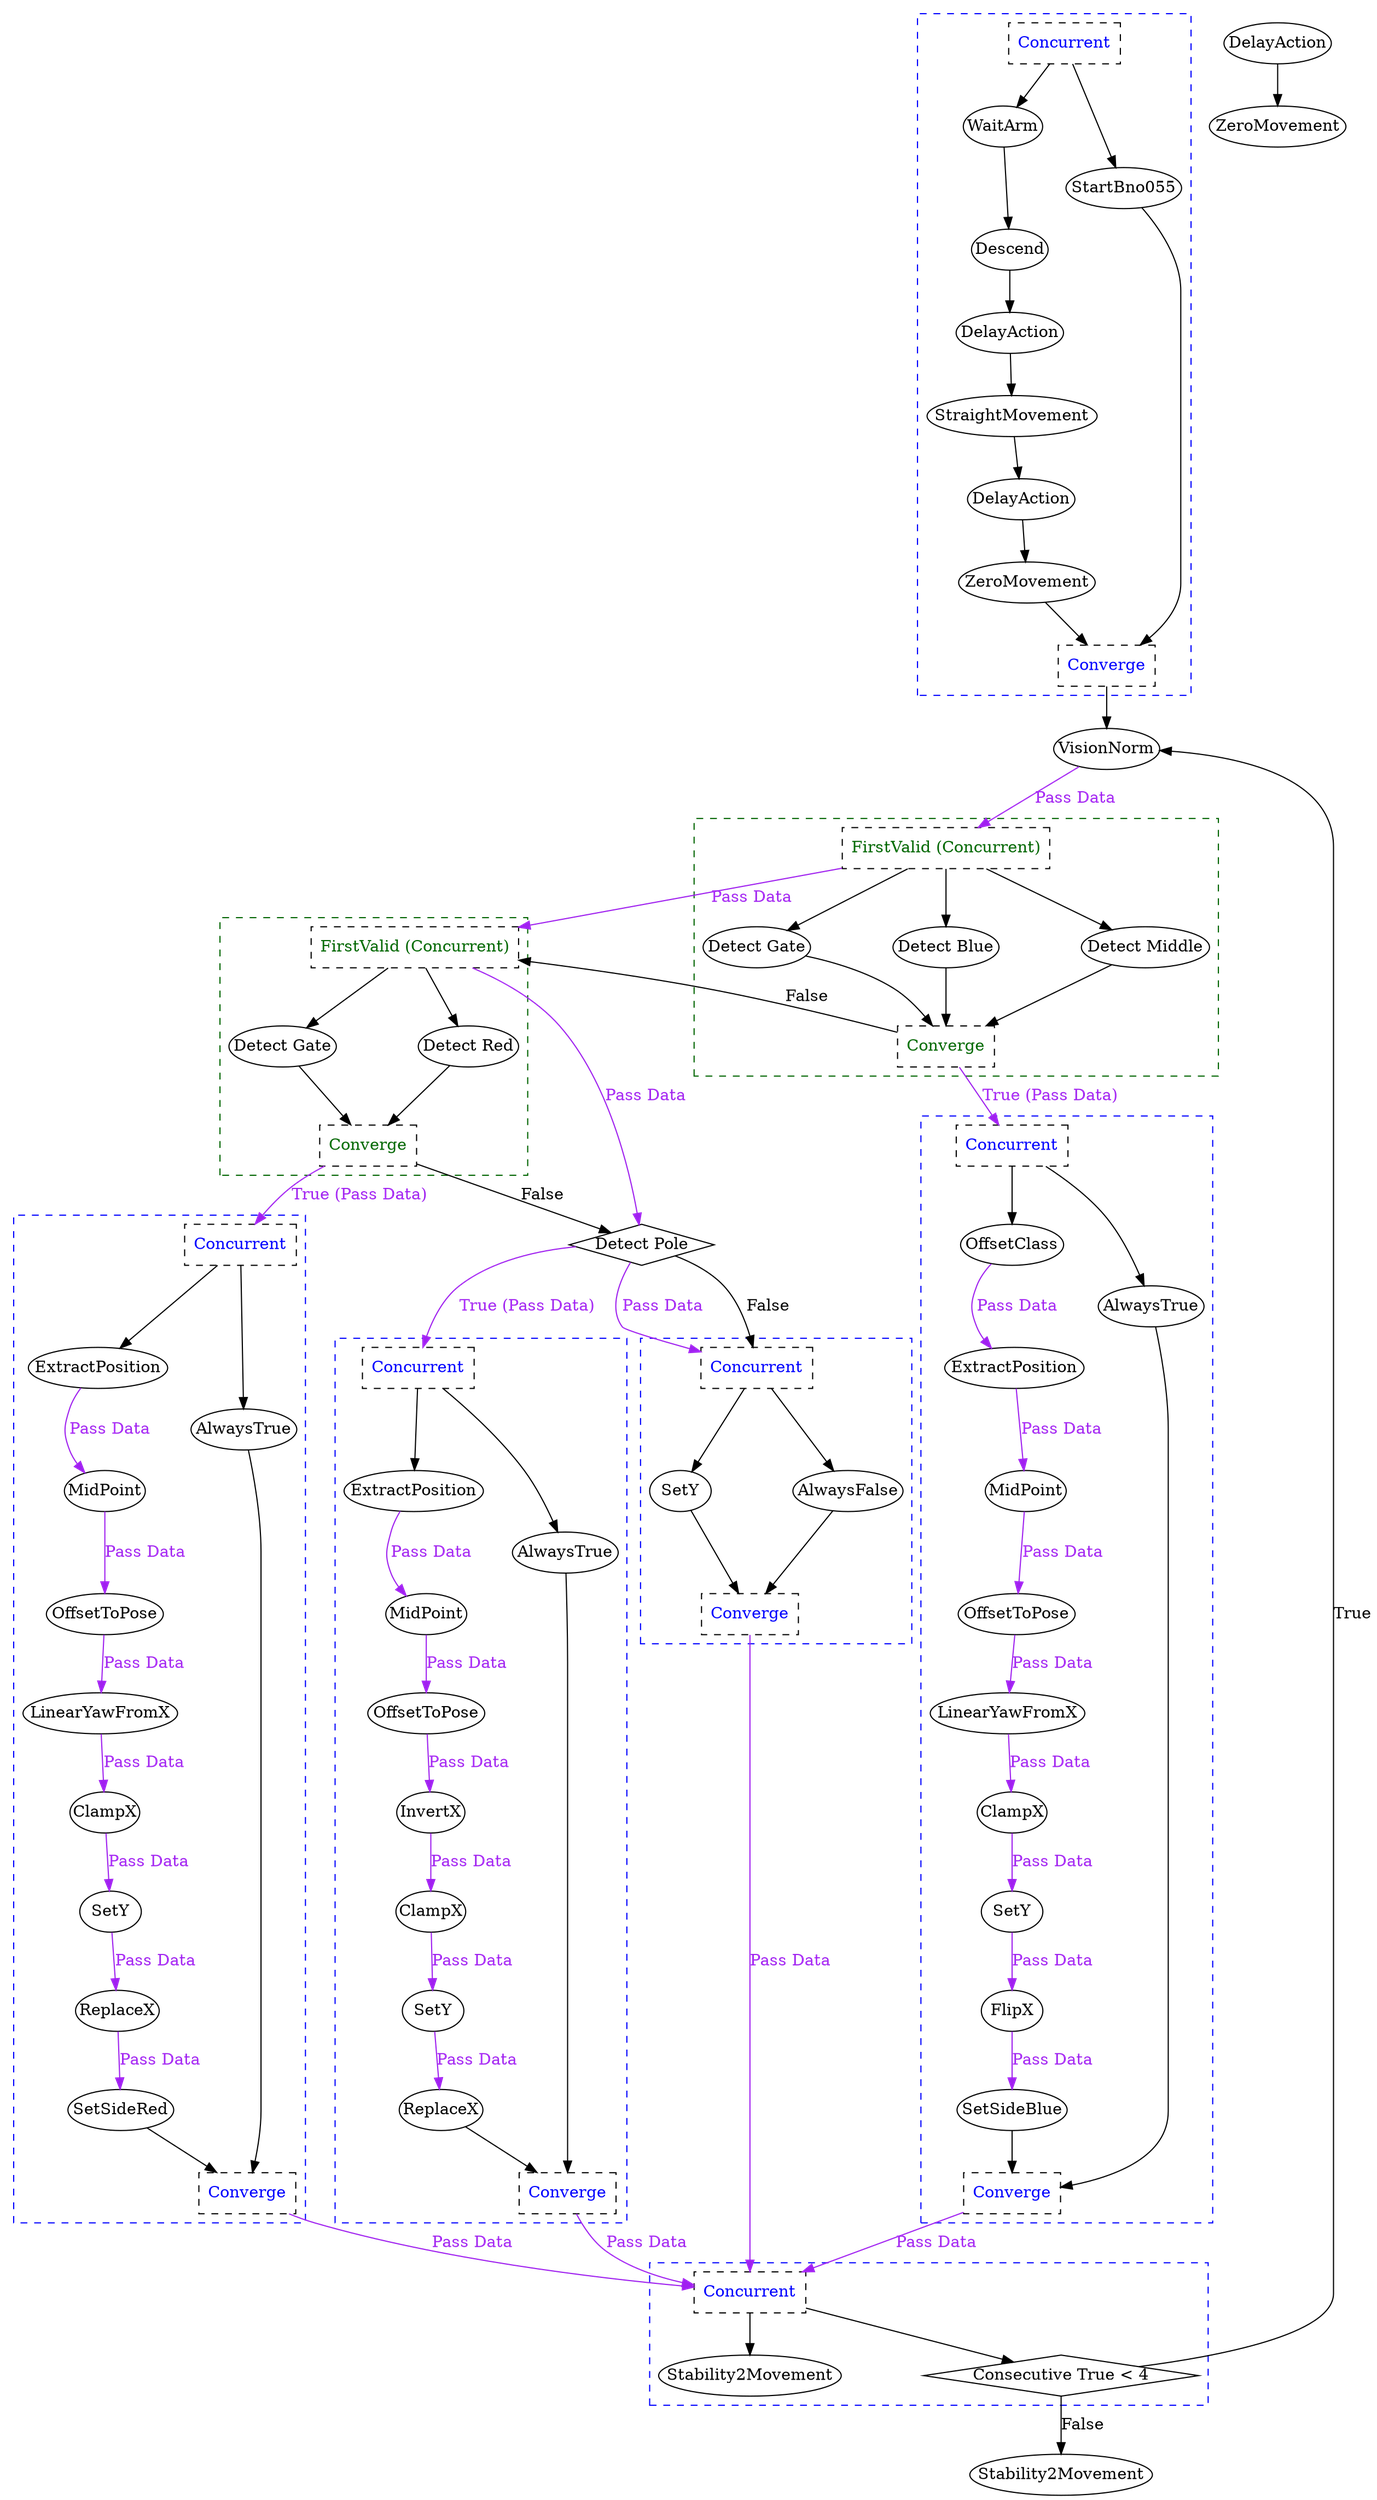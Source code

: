 digraph G {
	splines = true;
	nodesep = 1.0;
	bgcolor = "none"
	"3703b848-16df-4e11-a7eb-38a27cbd202e" [shape = diamond];
	"183a1b49-030a-4ad0-ae51-cb24450243be" [shape = diamond];
	"d501531a-4824-433e-ba47-a3ccfa010ed9" [shape = diamond];
	"c34e7382-09d6-43e8-834c-6f1df20d68ff" [shape = diamond];
	subgraph "cluster_dd64a0f4-1676-4452-a394-aecae158359a" {
		style = dashed;
		color = blue;
		"8a933243-9233-4963-9012-67edc0fde151" -> "df6942be-6aa8-487a-b910-70338dbb54a6" ;
		"c4fd6145-d6c0-4982-8d65-f173ac9684ed" -> "f023ed71-4c3a-4a61-9757-9fe4d734b4e1" ;
		"f023ed71-4c3a-4a61-9757-9fe4d734b4e1" -> "500f19a5-9141-4cc2-9f88-d6779fdf1299" ;
		"df6942be-6aa8-487a-b910-70338dbb54a6" -> "c4fd6145-d6c0-4982-8d65-f173ac9684ed" ;
		"7762ba2d-60e1-46f4-a65c-95caacdc34ef" -> "8a933243-9233-4963-9012-67edc0fde151" ;
		"761c78c2-bbb8-416d-839b-737a9a15b46f" -> "7762ba2d-60e1-46f4-a65c-95caacdc34ef";
		"761c78c2-bbb8-416d-839b-737a9a15b46f" -> "0d5cc70d-2d7d-4fb6-b6b1-56b38db8e816";
		"500f19a5-9141-4cc2-9f88-d6779fdf1299" -> "6cf3312f-35ab-4523-9a35-774e13d5e8bc";
		"0d5cc70d-2d7d-4fb6-b6b1-56b38db8e816" -> "6cf3312f-35ab-4523-9a35-774e13d5e8bc";
		"761c78c2-bbb8-416d-839b-737a9a15b46f" [label = "Concurrent", shape = box, fontcolor = blue, style = dashed];
		"7762ba2d-60e1-46f4-a65c-95caacdc34ef" [label = "WaitArm", margin = 0];
		"8a933243-9233-4963-9012-67edc0fde151" [label = "Descend", margin = 0];
		"df6942be-6aa8-487a-b910-70338dbb54a6" [label = "DelayAction", margin = 0];
		"c4fd6145-d6c0-4982-8d65-f173ac9684ed" [label = "StraightMovement", margin = 0];
		"f023ed71-4c3a-4a61-9757-9fe4d734b4e1" [label = "DelayAction", margin = 0];
		"500f19a5-9141-4cc2-9f88-d6779fdf1299" [label = "ZeroMovement", margin = 0];
		"0d5cc70d-2d7d-4fb6-b6b1-56b38db8e816" [label = "StartBno055", margin = 0];
		"6cf3312f-35ab-4523-9a35-774e13d5e8bc" [label = "Converge", shape = box, fontcolor = blue, style = dashed];
	}
	
	subgraph "cluster_178fda6d-20aa-4569-bacf-828ff766bbf1" {
		style = dashed;
		color = blue;
		"838b89b6-01cc-494c-a650-33b835819bb3" -> "aa61c53b-1fd6-4798-93a4-398004986a7c" [color = purple, fontcolor = purple, label = "Pass Data"];
		"1b0187f5-eabf-4dc6-baef-ffe4cb68dbd3" -> "838b89b6-01cc-494c-a650-33b835819bb3" [color = purple, fontcolor = purple, label = "Pass Data"];
		"2e34b430-10c6-40e7-b8bd-767350c3fb26" -> "1b0187f5-eabf-4dc6-baef-ffe4cb68dbd3" [color = purple, fontcolor = purple, label = "Pass Data"];
		"20429354-4a83-40ea-83fa-8a7c9b99409e" -> "2e34b430-10c6-40e7-b8bd-767350c3fb26" [color = purple, fontcolor = purple, label = "Pass Data"];
		"c4f19a48-1889-4bcd-9a01-694012e49e1d" -> "20429354-4a83-40ea-83fa-8a7c9b99409e" [color = purple, fontcolor = purple, label = "Pass Data"];
		"103fefce-53dc-4c0e-9df5-d99787190269" -> "c4f19a48-1889-4bcd-9a01-694012e49e1d" [color = purple, fontcolor = purple, label = "Pass Data"];
		"deee0ed0-2ba5-4dc4-b1ec-de2ed971f112" -> "103fefce-53dc-4c0e-9df5-d99787190269" [color = purple, fontcolor = purple, label = "Pass Data"];
		"9c4563f8-5a59-4d20-84bd-d45e0ed38416" -> "deee0ed0-2ba5-4dc4-b1ec-de2ed971f112" [color = purple, fontcolor = purple, label = "Pass Data"];
		"dabe3664-fae4-49e5-baaa-c4cb75e8c217" -> "9c4563f8-5a59-4d20-84bd-d45e0ed38416";
		"dabe3664-fae4-49e5-baaa-c4cb75e8c217" -> "14c935f8-ce31-4b31-9ec4-67eab4b934ad";
		"aa61c53b-1fd6-4798-93a4-398004986a7c" -> "68fd0399-7a4a-4255-bc8c-51eacdda7105";
		"14c935f8-ce31-4b31-9ec4-67eab4b934ad" -> "68fd0399-7a4a-4255-bc8c-51eacdda7105";
		"dabe3664-fae4-49e5-baaa-c4cb75e8c217" [label = "Concurrent", shape = box, fontcolor = blue, style = dashed];
		"9c4563f8-5a59-4d20-84bd-d45e0ed38416" [label = "OffsetClass", margin = 0];
		"deee0ed0-2ba5-4dc4-b1ec-de2ed971f112" [label = "ExtractPosition", margin = 0];
		"103fefce-53dc-4c0e-9df5-d99787190269" [label = "MidPoint", margin = 0];
		"c4f19a48-1889-4bcd-9a01-694012e49e1d" [label = "OffsetToPose", margin = 0];
		"20429354-4a83-40ea-83fa-8a7c9b99409e" [label = "LinearYawFromX", margin = 0];
		"2e34b430-10c6-40e7-b8bd-767350c3fb26" [label = "ClampX", margin = 0];
		"1b0187f5-eabf-4dc6-baef-ffe4cb68dbd3" [label = "SetY", margin = 0];
		"838b89b6-01cc-494c-a650-33b835819bb3" [label = "FlipX", margin = 0];
		"aa61c53b-1fd6-4798-93a4-398004986a7c" [label = "SetSideBlue", margin = 0];
		"14c935f8-ce31-4b31-9ec4-67eab4b934ad" [label = "AlwaysTrue", margin = 0];
		"68fd0399-7a4a-4255-bc8c-51eacdda7105" [label = "Converge", shape = box, fontcolor = blue, style = dashed];
	}
	
	subgraph "cluster_1bd94900-3f6c-4ebb-bc47-850cc9ba4181" {
		style = dashed;
		color = blue;
		"c12e20bc-91a3-44f6-bd49-c396963d018a" -> "e26e41a2-7b4f-4aa8-8200-04491f97f777" [color = purple, fontcolor = purple, label = "Pass Data"];
		"95eec5ea-0796-4854-a12b-8a2d7d0bc019" -> "c12e20bc-91a3-44f6-bd49-c396963d018a" [color = purple, fontcolor = purple, label = "Pass Data"];
		"8093d5ae-aa91-4bfa-991b-4170ff2f138e" -> "95eec5ea-0796-4854-a12b-8a2d7d0bc019" [color = purple, fontcolor = purple, label = "Pass Data"];
		"52a38610-0f5c-486f-aa3c-614f30bee211" -> "8093d5ae-aa91-4bfa-991b-4170ff2f138e" [color = purple, fontcolor = purple, label = "Pass Data"];
		"465298d0-ca40-491e-860b-e25c561eeb16" -> "52a38610-0f5c-486f-aa3c-614f30bee211" [color = purple, fontcolor = purple, label = "Pass Data"];
		"1c0cd823-d329-49f9-bd52-43e655795e15" -> "465298d0-ca40-491e-860b-e25c561eeb16" [color = purple, fontcolor = purple, label = "Pass Data"];
		"47f659de-da76-46e9-8e80-bd27fca9e706" -> "1c0cd823-d329-49f9-bd52-43e655795e15" [color = purple, fontcolor = purple, label = "Pass Data"];
		"a95d8fb8-a0db-4d69-baa9-a3eec7839c46" -> "47f659de-da76-46e9-8e80-bd27fca9e706";
		"a95d8fb8-a0db-4d69-baa9-a3eec7839c46" -> "c7b37ec0-4d75-466a-b07e-9d698c1db0eb";
		"e26e41a2-7b4f-4aa8-8200-04491f97f777" -> "19eed1af-c70a-49c4-bf08-ed11fd0c1946";
		"c7b37ec0-4d75-466a-b07e-9d698c1db0eb" -> "19eed1af-c70a-49c4-bf08-ed11fd0c1946";
		"a95d8fb8-a0db-4d69-baa9-a3eec7839c46" [label = "Concurrent", shape = box, fontcolor = blue, style = dashed];
		"47f659de-da76-46e9-8e80-bd27fca9e706" [label = "ExtractPosition", margin = 0];
		"1c0cd823-d329-49f9-bd52-43e655795e15" [label = "MidPoint", margin = 0];
		"465298d0-ca40-491e-860b-e25c561eeb16" [label = "OffsetToPose", margin = 0];
		"52a38610-0f5c-486f-aa3c-614f30bee211" [label = "LinearYawFromX", margin = 0];
		"8093d5ae-aa91-4bfa-991b-4170ff2f138e" [label = "ClampX", margin = 0];
		"95eec5ea-0796-4854-a12b-8a2d7d0bc019" [label = "SetY", margin = 0];
		"c12e20bc-91a3-44f6-bd49-c396963d018a" [label = "ReplaceX", margin = 0];
		"e26e41a2-7b4f-4aa8-8200-04491f97f777" [label = "SetSideRed", margin = 0];
		"c7b37ec0-4d75-466a-b07e-9d698c1db0eb" [label = "AlwaysTrue", margin = 0];
		"19eed1af-c70a-49c4-bf08-ed11fd0c1946" [label = "Converge", shape = box, fontcolor = blue, style = dashed];
	}
	
	subgraph "cluster_991e50ec-b0b9-4bf4-9258-282707ac594f" {
		style = dashed;
		color = blue;
		"dc051ee9-07f1-49a0-8714-a4ff48ee52e8" -> "254cfd15-0eec-4649-add7-690761e72b52" [color = purple, fontcolor = purple, label = "Pass Data"];
		"ae27ccfd-f3a2-4170-9e2d-82894196f2da" -> "dc051ee9-07f1-49a0-8714-a4ff48ee52e8" [color = purple, fontcolor = purple, label = "Pass Data"];
		"015a18af-3f6a-4a6c-b5bf-fcf3f79261b9" -> "ae27ccfd-f3a2-4170-9e2d-82894196f2da" [color = purple, fontcolor = purple, label = "Pass Data"];
		"87c9857a-a2a2-4f3c-a29b-00fc4426ecd3" -> "015a18af-3f6a-4a6c-b5bf-fcf3f79261b9" [color = purple, fontcolor = purple, label = "Pass Data"];
		"30d822ec-337e-410c-b117-d4b879bb748f" -> "87c9857a-a2a2-4f3c-a29b-00fc4426ecd3" [color = purple, fontcolor = purple, label = "Pass Data"];
		"41273350-6628-48a8-926a-77a66dbdd11a" -> "30d822ec-337e-410c-b117-d4b879bb748f" [color = purple, fontcolor = purple, label = "Pass Data"];
		"475f73c0-fa21-4393-9153-9e9d140fee06" -> "41273350-6628-48a8-926a-77a66dbdd11a";
		"475f73c0-fa21-4393-9153-9e9d140fee06" -> "f19c3de3-5673-482c-82c8-b3131ef7e259";
		"254cfd15-0eec-4649-add7-690761e72b52" -> "5cd51fd8-bbe0-4435-be67-f9d6ffa09558";
		"f19c3de3-5673-482c-82c8-b3131ef7e259" -> "5cd51fd8-bbe0-4435-be67-f9d6ffa09558";
		"475f73c0-fa21-4393-9153-9e9d140fee06" [label = "Concurrent", shape = box, fontcolor = blue, style = dashed];
		"41273350-6628-48a8-926a-77a66dbdd11a" [label = "ExtractPosition", margin = 0];
		"30d822ec-337e-410c-b117-d4b879bb748f" [label = "MidPoint", margin = 0];
		"87c9857a-a2a2-4f3c-a29b-00fc4426ecd3" [label = "OffsetToPose", margin = 0];
		"015a18af-3f6a-4a6c-b5bf-fcf3f79261b9" [label = "InvertX", margin = 0];
		"ae27ccfd-f3a2-4170-9e2d-82894196f2da" [label = "ClampX", margin = 0];
		"dc051ee9-07f1-49a0-8714-a4ff48ee52e8" [label = "SetY", margin = 0];
		"254cfd15-0eec-4649-add7-690761e72b52" [label = "ReplaceX", margin = 0];
		"f19c3de3-5673-482c-82c8-b3131ef7e259" [label = "AlwaysTrue", margin = 0];
		"5cd51fd8-bbe0-4435-be67-f9d6ffa09558" [label = "Converge", shape = box, fontcolor = blue, style = dashed];
	}
	
	subgraph "cluster_492c4ce7-8487-402e-8b82-ed01bb22a285" {
		style = dashed;
		color = blue;
		"6f3105a1-b13a-45d4-880b-fc85a2bf8ddb" -> "157b445e-aaf6-4e78-bfdf-0face8596178";
		"6f3105a1-b13a-45d4-880b-fc85a2bf8ddb" -> "441fdba5-62c3-40b8-a174-5c099fa76241";
		"157b445e-aaf6-4e78-bfdf-0face8596178" -> "ca1d5185-867a-4c2a-8f42-cf7831438d0c";
		"441fdba5-62c3-40b8-a174-5c099fa76241" -> "ca1d5185-867a-4c2a-8f42-cf7831438d0c";
		"6f3105a1-b13a-45d4-880b-fc85a2bf8ddb" [label = "Concurrent", shape = box, fontcolor = blue, style = dashed];
		"157b445e-aaf6-4e78-bfdf-0face8596178" [label = "SetY", margin = 0];
		"441fdba5-62c3-40b8-a174-5c099fa76241" [label = "AlwaysFalse", margin = 0];
		"ca1d5185-867a-4c2a-8f42-cf7831438d0c" [label = "Converge", shape = box, fontcolor = blue, style = dashed];
	}
	
	subgraph "cluster_4fb6ee64-96c2-447e-a7a8-bceea927fb23" {
		style = dashed;
		color = darkgreen;
		"51feda4e-2868-4fd9-a151-c9d030e0e57e" -> "c3c1b618-4ff5-47bb-a810-c24a5b9fa269";
		"51feda4e-2868-4fd9-a151-c9d030e0e57e" -> "bab0dd57-709f-461a-b80d-0bf014d073ca";
		"c3c1b618-4ff5-47bb-a810-c24a5b9fa269" -> "183a1b49-030a-4ad0-ae51-cb24450243be";
		"bab0dd57-709f-461a-b80d-0bf014d073ca" -> "183a1b49-030a-4ad0-ae51-cb24450243be";
		"51feda4e-2868-4fd9-a151-c9d030e0e57e" [label = "FirstValid (Concurrent)", shape = box, fontcolor = darkgreen, style = dashed];
		"c3c1b618-4ff5-47bb-a810-c24a5b9fa269" [label = "Detect Gate", margin = 0];
		"bab0dd57-709f-461a-b80d-0bf014d073ca" [label = "Detect Red", margin = 0];
		"183a1b49-030a-4ad0-ae51-cb24450243be" [label = "Converge", shape = box, fontcolor = darkgreen, style = dashed];
	}
	
	subgraph "cluster_56c62592-bbd9-4e55-893c-a9a27a4d7f63" {
		style = dashed;
		color = darkgreen;
		"5d73c701-e179-497d-9071-d1ee67a6335a" -> "7193ea7a-79ed-4802-8d9b-becfedfe1994";
		"5d73c701-e179-497d-9071-d1ee67a6335a" -> "ee04f1f6-9a11-422e-843e-ed70d1a0d630";
		"5d73c701-e179-497d-9071-d1ee67a6335a" -> "acaef2d5-c6e3-4d9c-9304-46f0f1adec31";
		"7193ea7a-79ed-4802-8d9b-becfedfe1994" -> "d501531a-4824-433e-ba47-a3ccfa010ed9";
		"ee04f1f6-9a11-422e-843e-ed70d1a0d630" -> "d501531a-4824-433e-ba47-a3ccfa010ed9";
		"acaef2d5-c6e3-4d9c-9304-46f0f1adec31" -> "d501531a-4824-433e-ba47-a3ccfa010ed9";
		"5d73c701-e179-497d-9071-d1ee67a6335a" [label = "FirstValid (Concurrent)", shape = box, fontcolor = darkgreen, style = dashed];
		"7193ea7a-79ed-4802-8d9b-becfedfe1994" [label = "Detect Gate", margin = 0];
		"ee04f1f6-9a11-422e-843e-ed70d1a0d630" [label = "Detect Blue", margin = 0];
		"acaef2d5-c6e3-4d9c-9304-46f0f1adec31" [label = "Detect Middle", margin = 0];
		"d501531a-4824-433e-ba47-a3ccfa010ed9" [label = "Converge", shape = box, fontcolor = darkgreen, style = dashed];
	}
	
	subgraph "cluster_7255e5f9-0a6b-4903-a68f-4a755cf3215f" {
		style = dashed;
		color = blue;
		"601992a2-cf71-4796-8d8c-16e400acd0ea" -> "838a8fd7-24ff-41a8-ace7-20833edc3d0e";
		"601992a2-cf71-4796-8d8c-16e400acd0ea" -> "c34e7382-09d6-43e8-834c-6f1df20d68ff";
		"601992a2-cf71-4796-8d8c-16e400acd0ea" [label = "Concurrent", shape = box, fontcolor = blue, style = dashed];
		"838a8fd7-24ff-41a8-ace7-20833edc3d0e" [label = "Stability2Movement", margin = 0];
		"c34e7382-09d6-43e8-834c-6f1df20d68ff" [label = "Consecutive True < 4", margin = 0];
	}
	
	"3703b848-16df-4e11-a7eb-38a27cbd202e" -> "475f73c0-fa21-4393-9153-9e9d140fee06" [color = purple, fontcolor = purple, label = "True (Pass Data)"];
	"3703b848-16df-4e11-a7eb-38a27cbd202e" -> "6f3105a1-b13a-45d4-880b-fc85a2bf8ddb" [label = "False"];
	"3703b848-16df-4e11-a7eb-38a27cbd202e" -> "6f3105a1-b13a-45d4-880b-fc85a2bf8ddb" [color = purple, fontcolor = purple, label = "Pass Data"];
	"183a1b49-030a-4ad0-ae51-cb24450243be" -> "a95d8fb8-a0db-4d69-baa9-a3eec7839c46" [color = purple, fontcolor = purple, label = "True (Pass Data)"];
	"183a1b49-030a-4ad0-ae51-cb24450243be" -> "3703b848-16df-4e11-a7eb-38a27cbd202e" [label = "False"];
	"51feda4e-2868-4fd9-a151-c9d030e0e57e" -> "3703b848-16df-4e11-a7eb-38a27cbd202e" [color = purple, fontcolor = purple, label = "Pass Data"];
	"d501531a-4824-433e-ba47-a3ccfa010ed9" -> "dabe3664-fae4-49e5-baaa-c4cb75e8c217" [color = purple, fontcolor = purple, label = "True (Pass Data)"];
	"d501531a-4824-433e-ba47-a3ccfa010ed9" -> "51feda4e-2868-4fd9-a151-c9d030e0e57e" [label = "False"];
	"5d73c701-e179-497d-9071-d1ee67a6335a" -> "51feda4e-2868-4fd9-a151-c9d030e0e57e" [color = purple, fontcolor = purple, label = "Pass Data"];
	"68fd0399-7a4a-4255-bc8c-51eacdda7105" -> "601992a2-cf71-4796-8d8c-16e400acd0ea" [color = purple, fontcolor = purple, label = "Pass Data"];
	"19eed1af-c70a-49c4-bf08-ed11fd0c1946" -> "601992a2-cf71-4796-8d8c-16e400acd0ea" [color = purple, fontcolor = purple, label = "Pass Data"];
	"5cd51fd8-bbe0-4435-be67-f9d6ffa09558" -> "601992a2-cf71-4796-8d8c-16e400acd0ea" [color = purple, fontcolor = purple, label = "Pass Data"];
	"ca1d5185-867a-4c2a-8f42-cf7831438d0c" -> "601992a2-cf71-4796-8d8c-16e400acd0ea" [color = purple, fontcolor = purple, label = "Pass Data"];
	"c10f5db1-ac12-4302-9e8b-20c4465377a8" -> "5d73c701-e179-497d-9071-d1ee67a6335a" [color = purple, fontcolor = purple, label = "Pass Data"];
	"c34e7382-09d6-43e8-834c-6f1df20d68ff" -> "c10f5db1-ac12-4302-9e8b-20c4465377a8" [label = "True"];
	"877ff7ea-5ae3-4f62-a854-647252941eb1" -> "2ea34e3b-8f01-45ef-a4d4-9226db2418e9" ;
	"c34e7382-09d6-43e8-834c-6f1df20d68ff" -> "ef6c6f80-fcef-4dc8-ad90-8710d1cfa64d" [label = "False"];
	"6cf3312f-35ab-4523-9a35-774e13d5e8bc" -> "c10f5db1-ac12-4302-9e8b-20c4465377a8" ;
	"c10f5db1-ac12-4302-9e8b-20c4465377a8" [label = "VisionNorm", margin = 0];
	"3703b848-16df-4e11-a7eb-38a27cbd202e" [label = "Detect Pole", margin = 0];
	"ef6c6f80-fcef-4dc8-ad90-8710d1cfa64d" [label = "Stability2Movement", margin = 0];
	"877ff7ea-5ae3-4f62-a854-647252941eb1" [label = "DelayAction", margin = 0];
	"2ea34e3b-8f01-45ef-a4d4-9226db2418e9" [label = "ZeroMovement", margin = 0];
}
